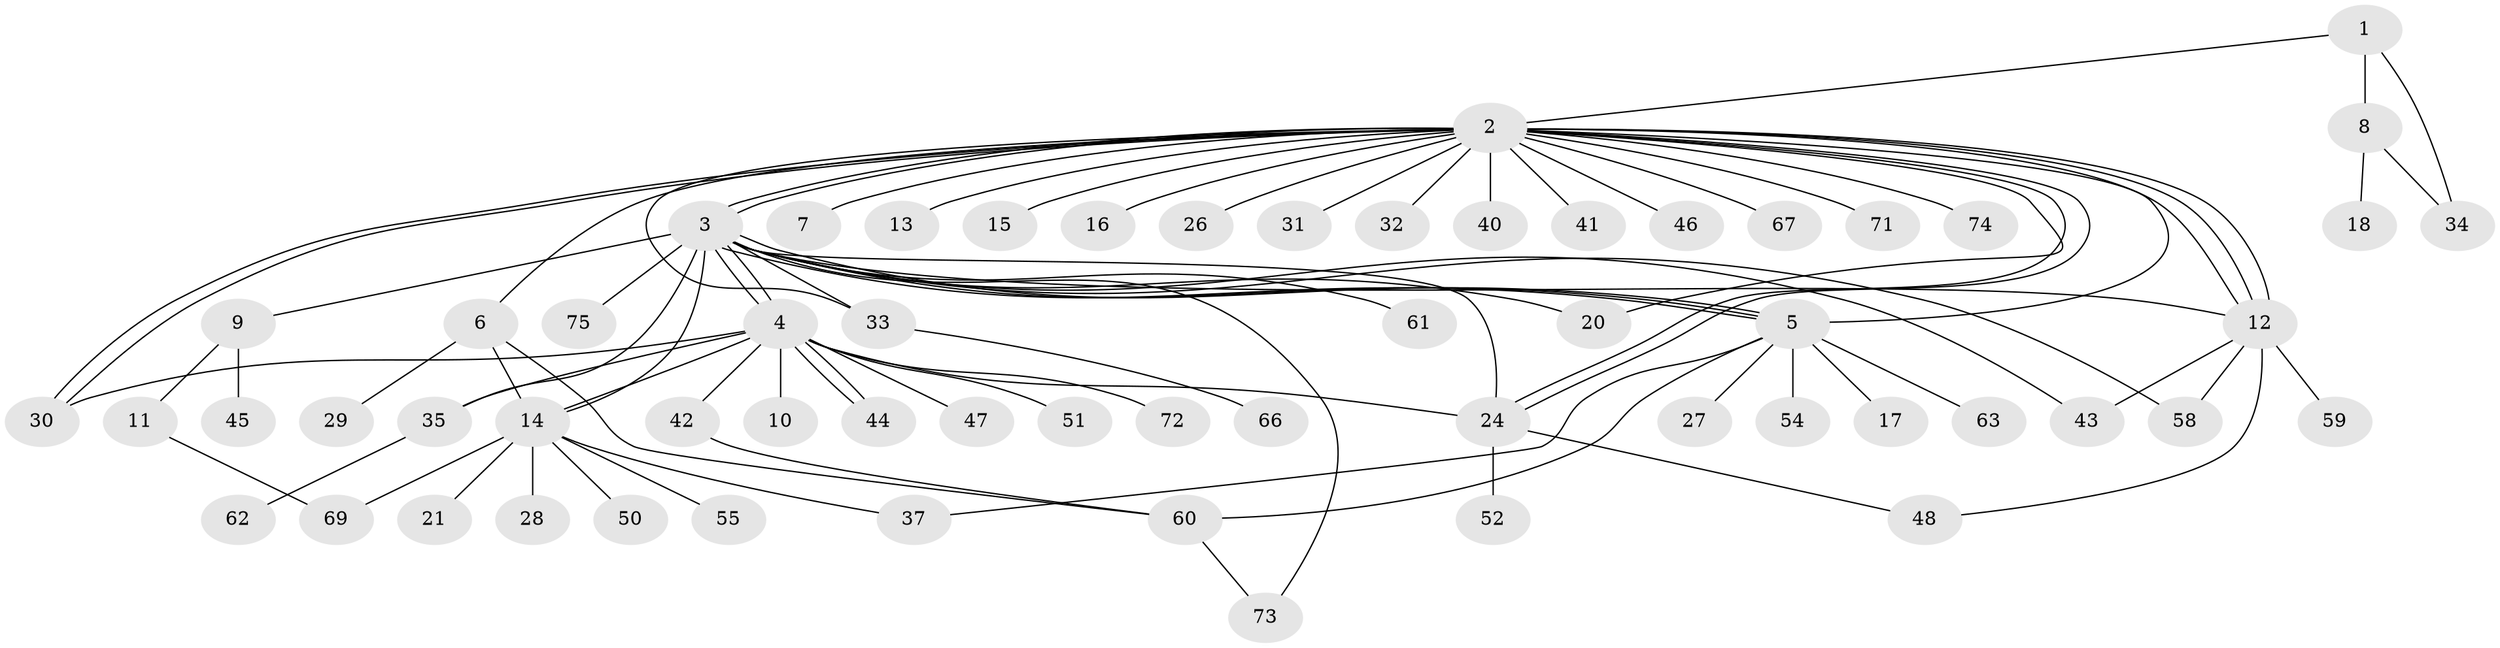 // original degree distribution, {4: 0.0641025641025641, 28: 0.01282051282051282, 20: 0.01282051282051282, 13: 0.01282051282051282, 10: 0.02564102564102564, 1: 0.5384615384615384, 3: 0.07692307692307693, 2: 0.23076923076923078, 8: 0.01282051282051282, 7: 0.01282051282051282}
// Generated by graph-tools (version 1.1) at 2025/41/03/06/25 10:41:45]
// undirected, 60 vertices, 87 edges
graph export_dot {
graph [start="1"]
  node [color=gray90,style=filled];
  1 [super="+19"];
  2 [super="+64"];
  3 [super="+23"];
  4 [super="+56"];
  5 [super="+78"];
  6 [super="+38"];
  7;
  8;
  9 [super="+49"];
  10;
  11;
  12 [super="+22"];
  13;
  14 [super="+25"];
  15;
  16;
  17;
  18;
  20;
  21;
  24 [super="+36"];
  26;
  27;
  28;
  29;
  30;
  31;
  32;
  33 [super="+39"];
  34 [super="+57"];
  35 [super="+70"];
  37 [super="+77"];
  40 [super="+76"];
  41;
  42;
  43;
  44 [super="+53"];
  45;
  46;
  47;
  48 [super="+65"];
  50;
  51;
  52;
  54;
  55;
  58;
  59;
  60 [super="+68"];
  61;
  62;
  63;
  66;
  67;
  69;
  71;
  72;
  73;
  74;
  75;
  1 -- 2;
  1 -- 8;
  1 -- 34;
  2 -- 3;
  2 -- 3;
  2 -- 6;
  2 -- 7;
  2 -- 12;
  2 -- 12;
  2 -- 12;
  2 -- 13;
  2 -- 15;
  2 -- 16;
  2 -- 20;
  2 -- 24;
  2 -- 24;
  2 -- 26;
  2 -- 30;
  2 -- 30;
  2 -- 31;
  2 -- 32;
  2 -- 33;
  2 -- 40;
  2 -- 41;
  2 -- 46;
  2 -- 67;
  2 -- 71;
  2 -- 74;
  2 -- 5;
  3 -- 4 [weight=2];
  3 -- 4;
  3 -- 5;
  3 -- 5;
  3 -- 5;
  3 -- 9;
  3 -- 14;
  3 -- 24;
  3 -- 33;
  3 -- 35;
  3 -- 43;
  3 -- 58;
  3 -- 61;
  3 -- 73;
  3 -- 75;
  3 -- 20;
  3 -- 12;
  4 -- 10;
  4 -- 14;
  4 -- 24;
  4 -- 35;
  4 -- 42;
  4 -- 44;
  4 -- 44;
  4 -- 47;
  4 -- 51;
  4 -- 72;
  4 -- 30;
  5 -- 17;
  5 -- 27;
  5 -- 54;
  5 -- 63;
  5 -- 60;
  5 -- 37;
  6 -- 29;
  6 -- 60;
  6 -- 14;
  8 -- 18;
  8 -- 34;
  9 -- 11;
  9 -- 45;
  11 -- 69;
  12 -- 43;
  12 -- 58;
  12 -- 59;
  12 -- 48;
  14 -- 21;
  14 -- 28;
  14 -- 37;
  14 -- 50;
  14 -- 55;
  14 -- 69;
  24 -- 48;
  24 -- 52;
  33 -- 66;
  35 -- 62;
  42 -- 60;
  60 -- 73;
}
